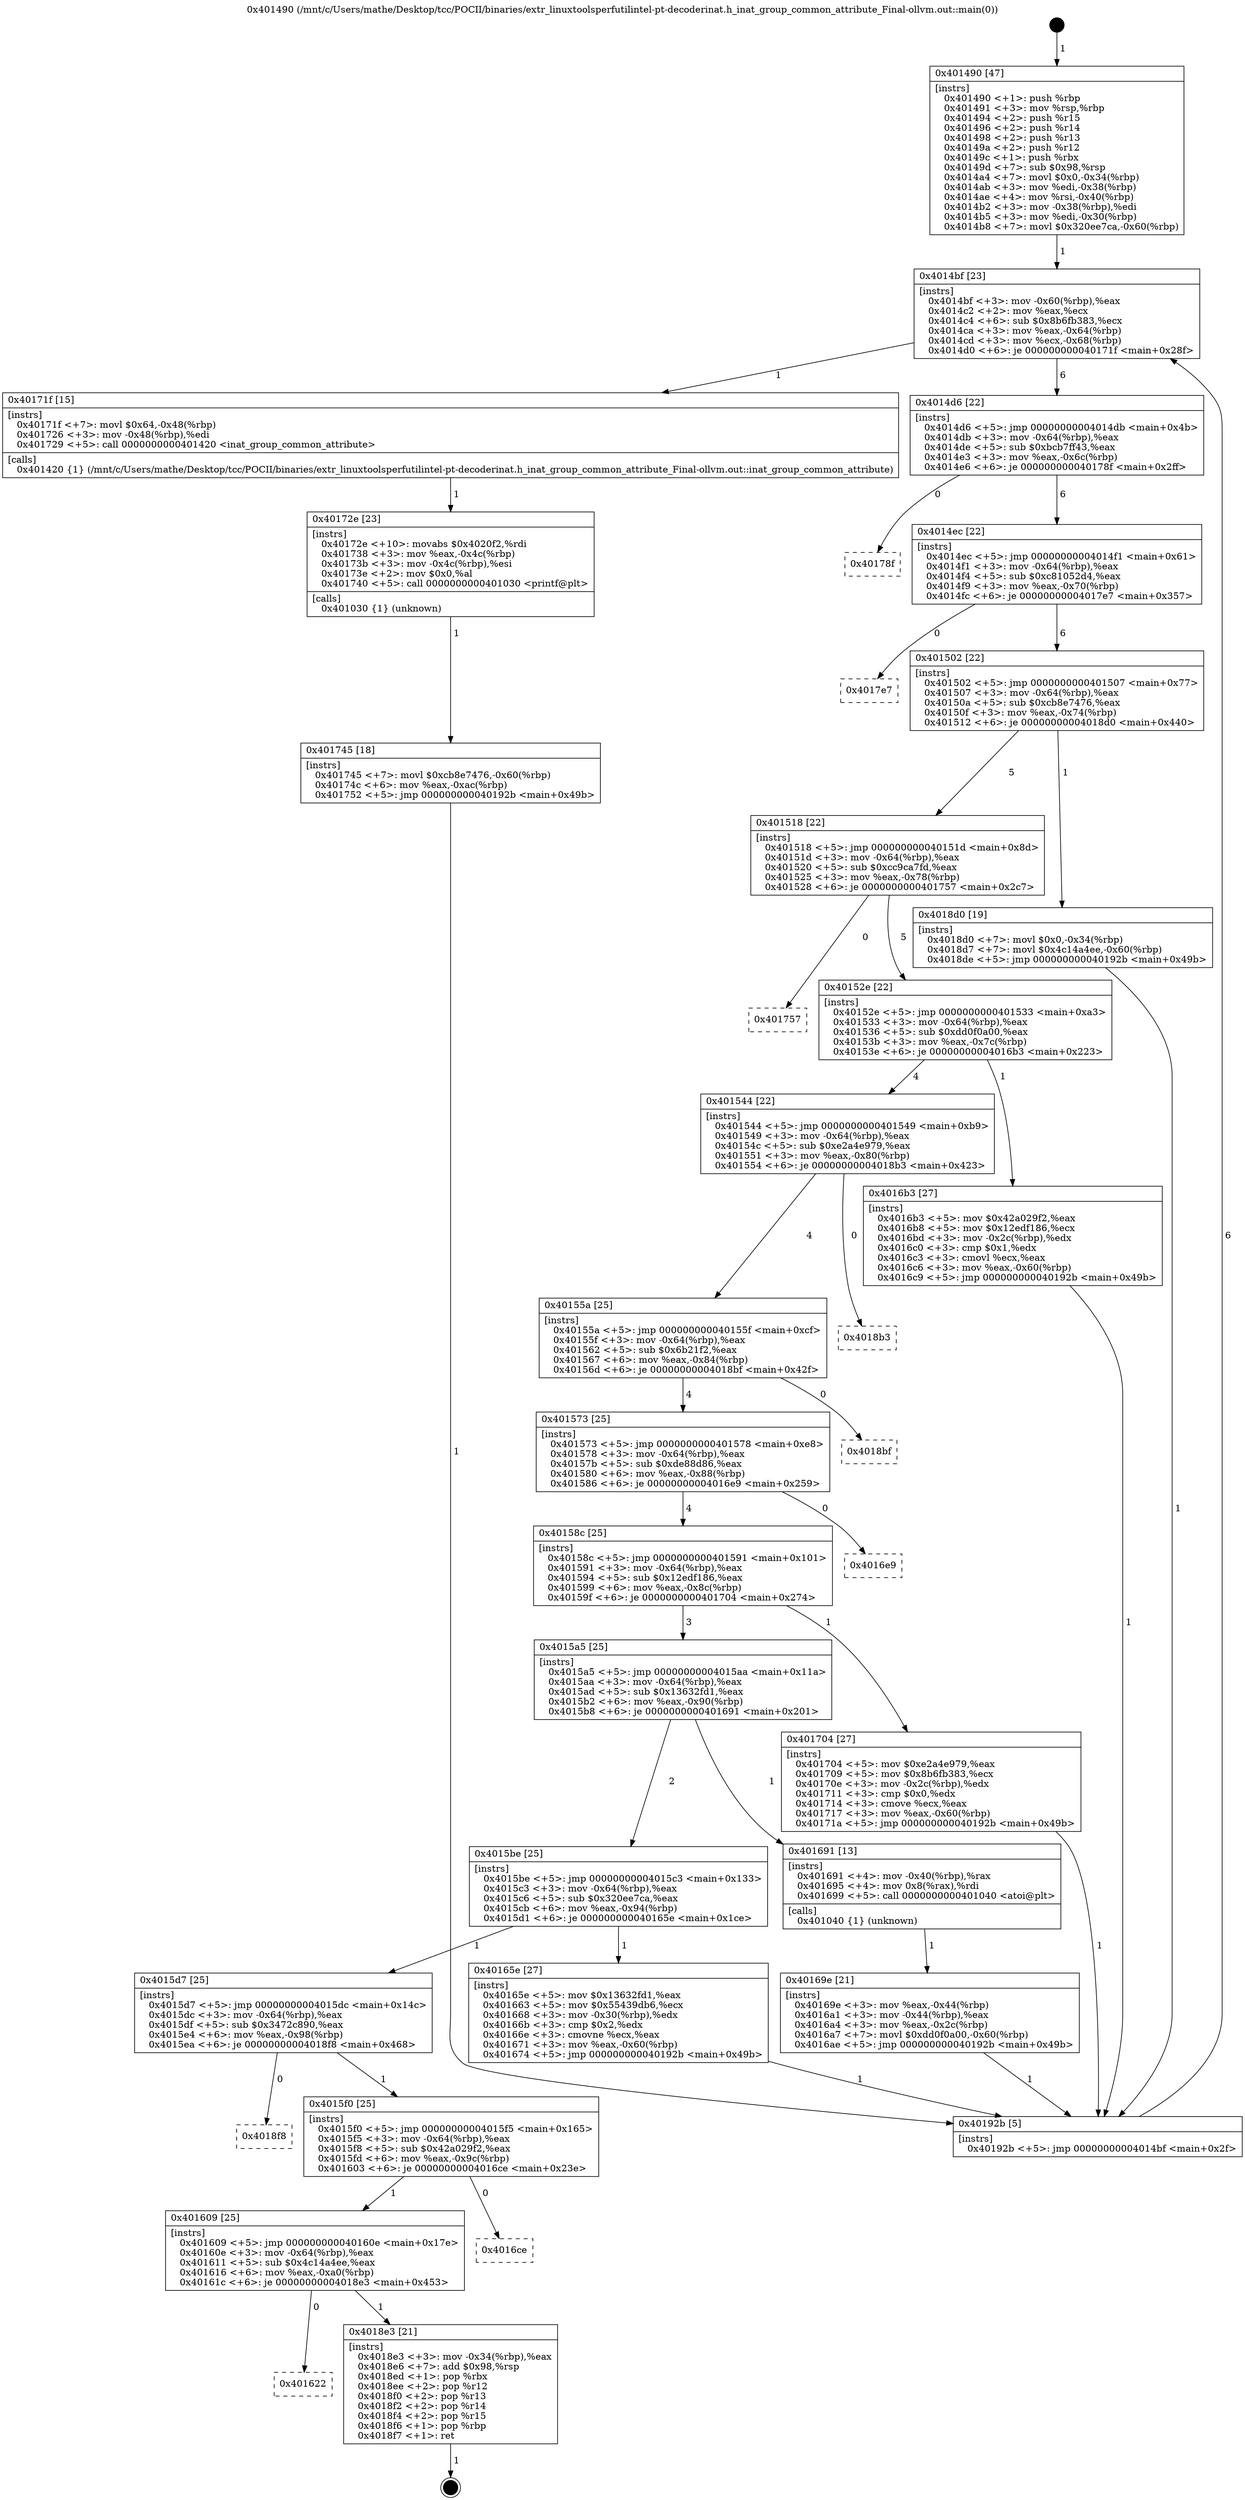 digraph "0x401490" {
  label = "0x401490 (/mnt/c/Users/mathe/Desktop/tcc/POCII/binaries/extr_linuxtoolsperfutilintel-pt-decoderinat.h_inat_group_common_attribute_Final-ollvm.out::main(0))"
  labelloc = "t"
  node[shape=record]

  Entry [label="",width=0.3,height=0.3,shape=circle,fillcolor=black,style=filled]
  "0x4014bf" [label="{
     0x4014bf [23]\l
     | [instrs]\l
     &nbsp;&nbsp;0x4014bf \<+3\>: mov -0x60(%rbp),%eax\l
     &nbsp;&nbsp;0x4014c2 \<+2\>: mov %eax,%ecx\l
     &nbsp;&nbsp;0x4014c4 \<+6\>: sub $0x8b6fb383,%ecx\l
     &nbsp;&nbsp;0x4014ca \<+3\>: mov %eax,-0x64(%rbp)\l
     &nbsp;&nbsp;0x4014cd \<+3\>: mov %ecx,-0x68(%rbp)\l
     &nbsp;&nbsp;0x4014d0 \<+6\>: je 000000000040171f \<main+0x28f\>\l
  }"]
  "0x40171f" [label="{
     0x40171f [15]\l
     | [instrs]\l
     &nbsp;&nbsp;0x40171f \<+7\>: movl $0x64,-0x48(%rbp)\l
     &nbsp;&nbsp;0x401726 \<+3\>: mov -0x48(%rbp),%edi\l
     &nbsp;&nbsp;0x401729 \<+5\>: call 0000000000401420 \<inat_group_common_attribute\>\l
     | [calls]\l
     &nbsp;&nbsp;0x401420 \{1\} (/mnt/c/Users/mathe/Desktop/tcc/POCII/binaries/extr_linuxtoolsperfutilintel-pt-decoderinat.h_inat_group_common_attribute_Final-ollvm.out::inat_group_common_attribute)\l
  }"]
  "0x4014d6" [label="{
     0x4014d6 [22]\l
     | [instrs]\l
     &nbsp;&nbsp;0x4014d6 \<+5\>: jmp 00000000004014db \<main+0x4b\>\l
     &nbsp;&nbsp;0x4014db \<+3\>: mov -0x64(%rbp),%eax\l
     &nbsp;&nbsp;0x4014de \<+5\>: sub $0xbcb7ff43,%eax\l
     &nbsp;&nbsp;0x4014e3 \<+3\>: mov %eax,-0x6c(%rbp)\l
     &nbsp;&nbsp;0x4014e6 \<+6\>: je 000000000040178f \<main+0x2ff\>\l
  }"]
  Exit [label="",width=0.3,height=0.3,shape=circle,fillcolor=black,style=filled,peripheries=2]
  "0x40178f" [label="{
     0x40178f\l
  }", style=dashed]
  "0x4014ec" [label="{
     0x4014ec [22]\l
     | [instrs]\l
     &nbsp;&nbsp;0x4014ec \<+5\>: jmp 00000000004014f1 \<main+0x61\>\l
     &nbsp;&nbsp;0x4014f1 \<+3\>: mov -0x64(%rbp),%eax\l
     &nbsp;&nbsp;0x4014f4 \<+5\>: sub $0xc81052d4,%eax\l
     &nbsp;&nbsp;0x4014f9 \<+3\>: mov %eax,-0x70(%rbp)\l
     &nbsp;&nbsp;0x4014fc \<+6\>: je 00000000004017e7 \<main+0x357\>\l
  }"]
  "0x401622" [label="{
     0x401622\l
  }", style=dashed]
  "0x4017e7" [label="{
     0x4017e7\l
  }", style=dashed]
  "0x401502" [label="{
     0x401502 [22]\l
     | [instrs]\l
     &nbsp;&nbsp;0x401502 \<+5\>: jmp 0000000000401507 \<main+0x77\>\l
     &nbsp;&nbsp;0x401507 \<+3\>: mov -0x64(%rbp),%eax\l
     &nbsp;&nbsp;0x40150a \<+5\>: sub $0xcb8e7476,%eax\l
     &nbsp;&nbsp;0x40150f \<+3\>: mov %eax,-0x74(%rbp)\l
     &nbsp;&nbsp;0x401512 \<+6\>: je 00000000004018d0 \<main+0x440\>\l
  }"]
  "0x4018e3" [label="{
     0x4018e3 [21]\l
     | [instrs]\l
     &nbsp;&nbsp;0x4018e3 \<+3\>: mov -0x34(%rbp),%eax\l
     &nbsp;&nbsp;0x4018e6 \<+7\>: add $0x98,%rsp\l
     &nbsp;&nbsp;0x4018ed \<+1\>: pop %rbx\l
     &nbsp;&nbsp;0x4018ee \<+2\>: pop %r12\l
     &nbsp;&nbsp;0x4018f0 \<+2\>: pop %r13\l
     &nbsp;&nbsp;0x4018f2 \<+2\>: pop %r14\l
     &nbsp;&nbsp;0x4018f4 \<+2\>: pop %r15\l
     &nbsp;&nbsp;0x4018f6 \<+1\>: pop %rbp\l
     &nbsp;&nbsp;0x4018f7 \<+1\>: ret\l
  }"]
  "0x4018d0" [label="{
     0x4018d0 [19]\l
     | [instrs]\l
     &nbsp;&nbsp;0x4018d0 \<+7\>: movl $0x0,-0x34(%rbp)\l
     &nbsp;&nbsp;0x4018d7 \<+7\>: movl $0x4c14a4ee,-0x60(%rbp)\l
     &nbsp;&nbsp;0x4018de \<+5\>: jmp 000000000040192b \<main+0x49b\>\l
  }"]
  "0x401518" [label="{
     0x401518 [22]\l
     | [instrs]\l
     &nbsp;&nbsp;0x401518 \<+5\>: jmp 000000000040151d \<main+0x8d\>\l
     &nbsp;&nbsp;0x40151d \<+3\>: mov -0x64(%rbp),%eax\l
     &nbsp;&nbsp;0x401520 \<+5\>: sub $0xcc9ca7fd,%eax\l
     &nbsp;&nbsp;0x401525 \<+3\>: mov %eax,-0x78(%rbp)\l
     &nbsp;&nbsp;0x401528 \<+6\>: je 0000000000401757 \<main+0x2c7\>\l
  }"]
  "0x401609" [label="{
     0x401609 [25]\l
     | [instrs]\l
     &nbsp;&nbsp;0x401609 \<+5\>: jmp 000000000040160e \<main+0x17e\>\l
     &nbsp;&nbsp;0x40160e \<+3\>: mov -0x64(%rbp),%eax\l
     &nbsp;&nbsp;0x401611 \<+5\>: sub $0x4c14a4ee,%eax\l
     &nbsp;&nbsp;0x401616 \<+6\>: mov %eax,-0xa0(%rbp)\l
     &nbsp;&nbsp;0x40161c \<+6\>: je 00000000004018e3 \<main+0x453\>\l
  }"]
  "0x401757" [label="{
     0x401757\l
  }", style=dashed]
  "0x40152e" [label="{
     0x40152e [22]\l
     | [instrs]\l
     &nbsp;&nbsp;0x40152e \<+5\>: jmp 0000000000401533 \<main+0xa3\>\l
     &nbsp;&nbsp;0x401533 \<+3\>: mov -0x64(%rbp),%eax\l
     &nbsp;&nbsp;0x401536 \<+5\>: sub $0xdd0f0a00,%eax\l
     &nbsp;&nbsp;0x40153b \<+3\>: mov %eax,-0x7c(%rbp)\l
     &nbsp;&nbsp;0x40153e \<+6\>: je 00000000004016b3 \<main+0x223\>\l
  }"]
  "0x4016ce" [label="{
     0x4016ce\l
  }", style=dashed]
  "0x4016b3" [label="{
     0x4016b3 [27]\l
     | [instrs]\l
     &nbsp;&nbsp;0x4016b3 \<+5\>: mov $0x42a029f2,%eax\l
     &nbsp;&nbsp;0x4016b8 \<+5\>: mov $0x12edf186,%ecx\l
     &nbsp;&nbsp;0x4016bd \<+3\>: mov -0x2c(%rbp),%edx\l
     &nbsp;&nbsp;0x4016c0 \<+3\>: cmp $0x1,%edx\l
     &nbsp;&nbsp;0x4016c3 \<+3\>: cmovl %ecx,%eax\l
     &nbsp;&nbsp;0x4016c6 \<+3\>: mov %eax,-0x60(%rbp)\l
     &nbsp;&nbsp;0x4016c9 \<+5\>: jmp 000000000040192b \<main+0x49b\>\l
  }"]
  "0x401544" [label="{
     0x401544 [22]\l
     | [instrs]\l
     &nbsp;&nbsp;0x401544 \<+5\>: jmp 0000000000401549 \<main+0xb9\>\l
     &nbsp;&nbsp;0x401549 \<+3\>: mov -0x64(%rbp),%eax\l
     &nbsp;&nbsp;0x40154c \<+5\>: sub $0xe2a4e979,%eax\l
     &nbsp;&nbsp;0x401551 \<+3\>: mov %eax,-0x80(%rbp)\l
     &nbsp;&nbsp;0x401554 \<+6\>: je 00000000004018b3 \<main+0x423\>\l
  }"]
  "0x4015f0" [label="{
     0x4015f0 [25]\l
     | [instrs]\l
     &nbsp;&nbsp;0x4015f0 \<+5\>: jmp 00000000004015f5 \<main+0x165\>\l
     &nbsp;&nbsp;0x4015f5 \<+3\>: mov -0x64(%rbp),%eax\l
     &nbsp;&nbsp;0x4015f8 \<+5\>: sub $0x42a029f2,%eax\l
     &nbsp;&nbsp;0x4015fd \<+6\>: mov %eax,-0x9c(%rbp)\l
     &nbsp;&nbsp;0x401603 \<+6\>: je 00000000004016ce \<main+0x23e\>\l
  }"]
  "0x4018b3" [label="{
     0x4018b3\l
  }", style=dashed]
  "0x40155a" [label="{
     0x40155a [25]\l
     | [instrs]\l
     &nbsp;&nbsp;0x40155a \<+5\>: jmp 000000000040155f \<main+0xcf\>\l
     &nbsp;&nbsp;0x40155f \<+3\>: mov -0x64(%rbp),%eax\l
     &nbsp;&nbsp;0x401562 \<+5\>: sub $0x6b21f2,%eax\l
     &nbsp;&nbsp;0x401567 \<+6\>: mov %eax,-0x84(%rbp)\l
     &nbsp;&nbsp;0x40156d \<+6\>: je 00000000004018bf \<main+0x42f\>\l
  }"]
  "0x4018f8" [label="{
     0x4018f8\l
  }", style=dashed]
  "0x4018bf" [label="{
     0x4018bf\l
  }", style=dashed]
  "0x401573" [label="{
     0x401573 [25]\l
     | [instrs]\l
     &nbsp;&nbsp;0x401573 \<+5\>: jmp 0000000000401578 \<main+0xe8\>\l
     &nbsp;&nbsp;0x401578 \<+3\>: mov -0x64(%rbp),%eax\l
     &nbsp;&nbsp;0x40157b \<+5\>: sub $0xde88d86,%eax\l
     &nbsp;&nbsp;0x401580 \<+6\>: mov %eax,-0x88(%rbp)\l
     &nbsp;&nbsp;0x401586 \<+6\>: je 00000000004016e9 \<main+0x259\>\l
  }"]
  "0x401745" [label="{
     0x401745 [18]\l
     | [instrs]\l
     &nbsp;&nbsp;0x401745 \<+7\>: movl $0xcb8e7476,-0x60(%rbp)\l
     &nbsp;&nbsp;0x40174c \<+6\>: mov %eax,-0xac(%rbp)\l
     &nbsp;&nbsp;0x401752 \<+5\>: jmp 000000000040192b \<main+0x49b\>\l
  }"]
  "0x4016e9" [label="{
     0x4016e9\l
  }", style=dashed]
  "0x40158c" [label="{
     0x40158c [25]\l
     | [instrs]\l
     &nbsp;&nbsp;0x40158c \<+5\>: jmp 0000000000401591 \<main+0x101\>\l
     &nbsp;&nbsp;0x401591 \<+3\>: mov -0x64(%rbp),%eax\l
     &nbsp;&nbsp;0x401594 \<+5\>: sub $0x12edf186,%eax\l
     &nbsp;&nbsp;0x401599 \<+6\>: mov %eax,-0x8c(%rbp)\l
     &nbsp;&nbsp;0x40159f \<+6\>: je 0000000000401704 \<main+0x274\>\l
  }"]
  "0x40172e" [label="{
     0x40172e [23]\l
     | [instrs]\l
     &nbsp;&nbsp;0x40172e \<+10\>: movabs $0x4020f2,%rdi\l
     &nbsp;&nbsp;0x401738 \<+3\>: mov %eax,-0x4c(%rbp)\l
     &nbsp;&nbsp;0x40173b \<+3\>: mov -0x4c(%rbp),%esi\l
     &nbsp;&nbsp;0x40173e \<+2\>: mov $0x0,%al\l
     &nbsp;&nbsp;0x401740 \<+5\>: call 0000000000401030 \<printf@plt\>\l
     | [calls]\l
     &nbsp;&nbsp;0x401030 \{1\} (unknown)\l
  }"]
  "0x401704" [label="{
     0x401704 [27]\l
     | [instrs]\l
     &nbsp;&nbsp;0x401704 \<+5\>: mov $0xe2a4e979,%eax\l
     &nbsp;&nbsp;0x401709 \<+5\>: mov $0x8b6fb383,%ecx\l
     &nbsp;&nbsp;0x40170e \<+3\>: mov -0x2c(%rbp),%edx\l
     &nbsp;&nbsp;0x401711 \<+3\>: cmp $0x0,%edx\l
     &nbsp;&nbsp;0x401714 \<+3\>: cmove %ecx,%eax\l
     &nbsp;&nbsp;0x401717 \<+3\>: mov %eax,-0x60(%rbp)\l
     &nbsp;&nbsp;0x40171a \<+5\>: jmp 000000000040192b \<main+0x49b\>\l
  }"]
  "0x4015a5" [label="{
     0x4015a5 [25]\l
     | [instrs]\l
     &nbsp;&nbsp;0x4015a5 \<+5\>: jmp 00000000004015aa \<main+0x11a\>\l
     &nbsp;&nbsp;0x4015aa \<+3\>: mov -0x64(%rbp),%eax\l
     &nbsp;&nbsp;0x4015ad \<+5\>: sub $0x13632fd1,%eax\l
     &nbsp;&nbsp;0x4015b2 \<+6\>: mov %eax,-0x90(%rbp)\l
     &nbsp;&nbsp;0x4015b8 \<+6\>: je 0000000000401691 \<main+0x201\>\l
  }"]
  "0x40169e" [label="{
     0x40169e [21]\l
     | [instrs]\l
     &nbsp;&nbsp;0x40169e \<+3\>: mov %eax,-0x44(%rbp)\l
     &nbsp;&nbsp;0x4016a1 \<+3\>: mov -0x44(%rbp),%eax\l
     &nbsp;&nbsp;0x4016a4 \<+3\>: mov %eax,-0x2c(%rbp)\l
     &nbsp;&nbsp;0x4016a7 \<+7\>: movl $0xdd0f0a00,-0x60(%rbp)\l
     &nbsp;&nbsp;0x4016ae \<+5\>: jmp 000000000040192b \<main+0x49b\>\l
  }"]
  "0x401691" [label="{
     0x401691 [13]\l
     | [instrs]\l
     &nbsp;&nbsp;0x401691 \<+4\>: mov -0x40(%rbp),%rax\l
     &nbsp;&nbsp;0x401695 \<+4\>: mov 0x8(%rax),%rdi\l
     &nbsp;&nbsp;0x401699 \<+5\>: call 0000000000401040 \<atoi@plt\>\l
     | [calls]\l
     &nbsp;&nbsp;0x401040 \{1\} (unknown)\l
  }"]
  "0x4015be" [label="{
     0x4015be [25]\l
     | [instrs]\l
     &nbsp;&nbsp;0x4015be \<+5\>: jmp 00000000004015c3 \<main+0x133\>\l
     &nbsp;&nbsp;0x4015c3 \<+3\>: mov -0x64(%rbp),%eax\l
     &nbsp;&nbsp;0x4015c6 \<+5\>: sub $0x320ee7ca,%eax\l
     &nbsp;&nbsp;0x4015cb \<+6\>: mov %eax,-0x94(%rbp)\l
     &nbsp;&nbsp;0x4015d1 \<+6\>: je 000000000040165e \<main+0x1ce\>\l
  }"]
  "0x401490" [label="{
     0x401490 [47]\l
     | [instrs]\l
     &nbsp;&nbsp;0x401490 \<+1\>: push %rbp\l
     &nbsp;&nbsp;0x401491 \<+3\>: mov %rsp,%rbp\l
     &nbsp;&nbsp;0x401494 \<+2\>: push %r15\l
     &nbsp;&nbsp;0x401496 \<+2\>: push %r14\l
     &nbsp;&nbsp;0x401498 \<+2\>: push %r13\l
     &nbsp;&nbsp;0x40149a \<+2\>: push %r12\l
     &nbsp;&nbsp;0x40149c \<+1\>: push %rbx\l
     &nbsp;&nbsp;0x40149d \<+7\>: sub $0x98,%rsp\l
     &nbsp;&nbsp;0x4014a4 \<+7\>: movl $0x0,-0x34(%rbp)\l
     &nbsp;&nbsp;0x4014ab \<+3\>: mov %edi,-0x38(%rbp)\l
     &nbsp;&nbsp;0x4014ae \<+4\>: mov %rsi,-0x40(%rbp)\l
     &nbsp;&nbsp;0x4014b2 \<+3\>: mov -0x38(%rbp),%edi\l
     &nbsp;&nbsp;0x4014b5 \<+3\>: mov %edi,-0x30(%rbp)\l
     &nbsp;&nbsp;0x4014b8 \<+7\>: movl $0x320ee7ca,-0x60(%rbp)\l
  }"]
  "0x40165e" [label="{
     0x40165e [27]\l
     | [instrs]\l
     &nbsp;&nbsp;0x40165e \<+5\>: mov $0x13632fd1,%eax\l
     &nbsp;&nbsp;0x401663 \<+5\>: mov $0x55439db6,%ecx\l
     &nbsp;&nbsp;0x401668 \<+3\>: mov -0x30(%rbp),%edx\l
     &nbsp;&nbsp;0x40166b \<+3\>: cmp $0x2,%edx\l
     &nbsp;&nbsp;0x40166e \<+3\>: cmovne %ecx,%eax\l
     &nbsp;&nbsp;0x401671 \<+3\>: mov %eax,-0x60(%rbp)\l
     &nbsp;&nbsp;0x401674 \<+5\>: jmp 000000000040192b \<main+0x49b\>\l
  }"]
  "0x4015d7" [label="{
     0x4015d7 [25]\l
     | [instrs]\l
     &nbsp;&nbsp;0x4015d7 \<+5\>: jmp 00000000004015dc \<main+0x14c\>\l
     &nbsp;&nbsp;0x4015dc \<+3\>: mov -0x64(%rbp),%eax\l
     &nbsp;&nbsp;0x4015df \<+5\>: sub $0x3472c890,%eax\l
     &nbsp;&nbsp;0x4015e4 \<+6\>: mov %eax,-0x98(%rbp)\l
     &nbsp;&nbsp;0x4015ea \<+6\>: je 00000000004018f8 \<main+0x468\>\l
  }"]
  "0x40192b" [label="{
     0x40192b [5]\l
     | [instrs]\l
     &nbsp;&nbsp;0x40192b \<+5\>: jmp 00000000004014bf \<main+0x2f\>\l
  }"]
  Entry -> "0x401490" [label=" 1"]
  "0x4014bf" -> "0x40171f" [label=" 1"]
  "0x4014bf" -> "0x4014d6" [label=" 6"]
  "0x4018e3" -> Exit [label=" 1"]
  "0x4014d6" -> "0x40178f" [label=" 0"]
  "0x4014d6" -> "0x4014ec" [label=" 6"]
  "0x401609" -> "0x401622" [label=" 0"]
  "0x4014ec" -> "0x4017e7" [label=" 0"]
  "0x4014ec" -> "0x401502" [label=" 6"]
  "0x401609" -> "0x4018e3" [label=" 1"]
  "0x401502" -> "0x4018d0" [label=" 1"]
  "0x401502" -> "0x401518" [label=" 5"]
  "0x4015f0" -> "0x401609" [label=" 1"]
  "0x401518" -> "0x401757" [label=" 0"]
  "0x401518" -> "0x40152e" [label=" 5"]
  "0x4015f0" -> "0x4016ce" [label=" 0"]
  "0x40152e" -> "0x4016b3" [label=" 1"]
  "0x40152e" -> "0x401544" [label=" 4"]
  "0x4015d7" -> "0x4015f0" [label=" 1"]
  "0x401544" -> "0x4018b3" [label=" 0"]
  "0x401544" -> "0x40155a" [label=" 4"]
  "0x4015d7" -> "0x4018f8" [label=" 0"]
  "0x40155a" -> "0x4018bf" [label=" 0"]
  "0x40155a" -> "0x401573" [label=" 4"]
  "0x4018d0" -> "0x40192b" [label=" 1"]
  "0x401573" -> "0x4016e9" [label=" 0"]
  "0x401573" -> "0x40158c" [label=" 4"]
  "0x401745" -> "0x40192b" [label=" 1"]
  "0x40158c" -> "0x401704" [label=" 1"]
  "0x40158c" -> "0x4015a5" [label=" 3"]
  "0x40172e" -> "0x401745" [label=" 1"]
  "0x4015a5" -> "0x401691" [label=" 1"]
  "0x4015a5" -> "0x4015be" [label=" 2"]
  "0x40171f" -> "0x40172e" [label=" 1"]
  "0x4015be" -> "0x40165e" [label=" 1"]
  "0x4015be" -> "0x4015d7" [label=" 1"]
  "0x40165e" -> "0x40192b" [label=" 1"]
  "0x401490" -> "0x4014bf" [label=" 1"]
  "0x40192b" -> "0x4014bf" [label=" 6"]
  "0x401691" -> "0x40169e" [label=" 1"]
  "0x40169e" -> "0x40192b" [label=" 1"]
  "0x4016b3" -> "0x40192b" [label=" 1"]
  "0x401704" -> "0x40192b" [label=" 1"]
}

